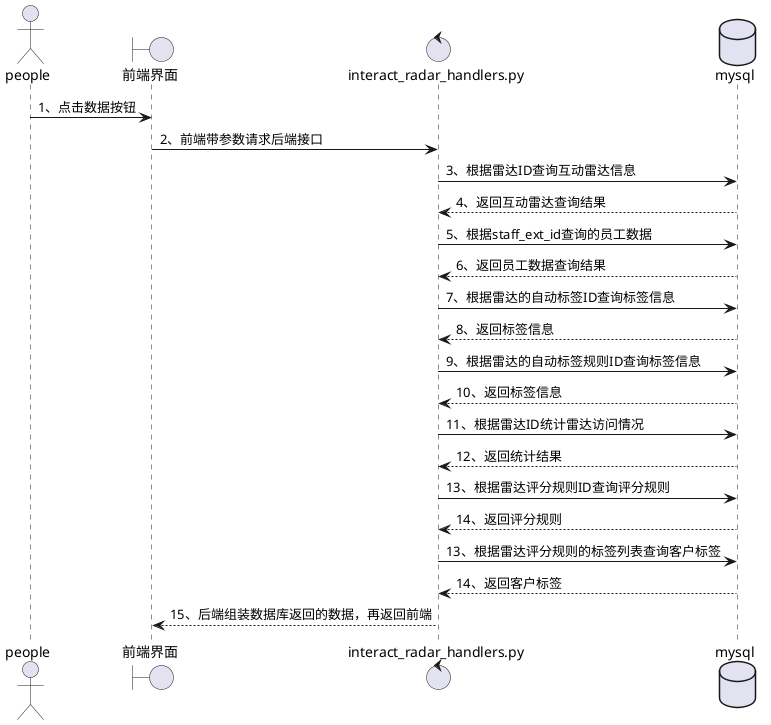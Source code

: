 @startuml
actor people as people
boundary 前端界面 as web
control interact_radar_handlers.py as handler
database mysql as mysql

people -> web:1、点击数据按钮
web ->handler:2、前端带参数请求后端接口
handler -> mysql:3、根据雷达ID查询互动雷达信息
mysql -->handler:4、返回互动雷达查询结果
handler -> mysql:5、根据staff_ext_id查询的员工数据
mysql -->handler:6、返回员工数据查询结果
handler -> mysql:7、根据雷达的自动标签ID查询标签信息
mysql -->handler:8、返回标签信息
handler -> mysql:9、根据雷达的自动标签规则ID查询标签信息
mysql -->handler:10、返回标签信息
handler -> mysql:11、根据雷达ID统计雷达访问情况
mysql -->handler:12、返回统计结果
handler -> mysql:13、根据雷达评分规则ID查询评分规则
mysql -->handler:14、返回评分规则
handler -> mysql:13、根据雷达评分规则的标签列表查询客户标签
mysql -->handler:14、返回客户标签
handler -->web:15、后端组装数据库返回的数据，再返回前端

@enduml